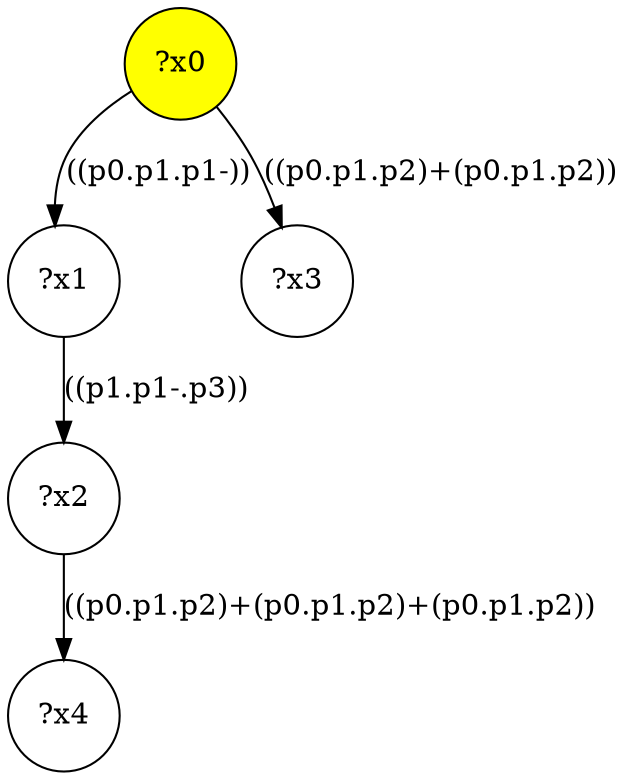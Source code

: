 digraph g {
	x0 [fillcolor="yellow", style="filled," shape=circle, label="?x0"];
	x1 [shape=circle, label="?x1"];
	x0 -> x1 [label="((p0.p1.p1-))"];
	x2 [shape=circle, label="?x2"];
	x1 -> x2 [label="((p1.p1-.p3))"];
	x3 [shape=circle, label="?x3"];
	x0 -> x3 [label="((p0.p1.p2)+(p0.p1.p2))"];
	x4 [shape=circle, label="?x4"];
	x2 -> x4 [label="((p0.p1.p2)+(p0.p1.p2)+(p0.p1.p2))"];
}
